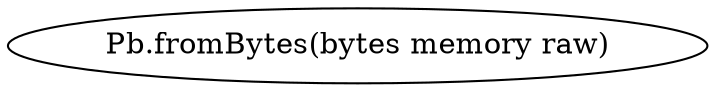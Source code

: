 digraph "" {
	graph [bb="0,0,285.42,36"];
	node [label="\N"];
	"Pb.fromBytes(bytes memory raw)"	 [height=0.5,
		pos="142.71,18",
		width=3.9641];
}
